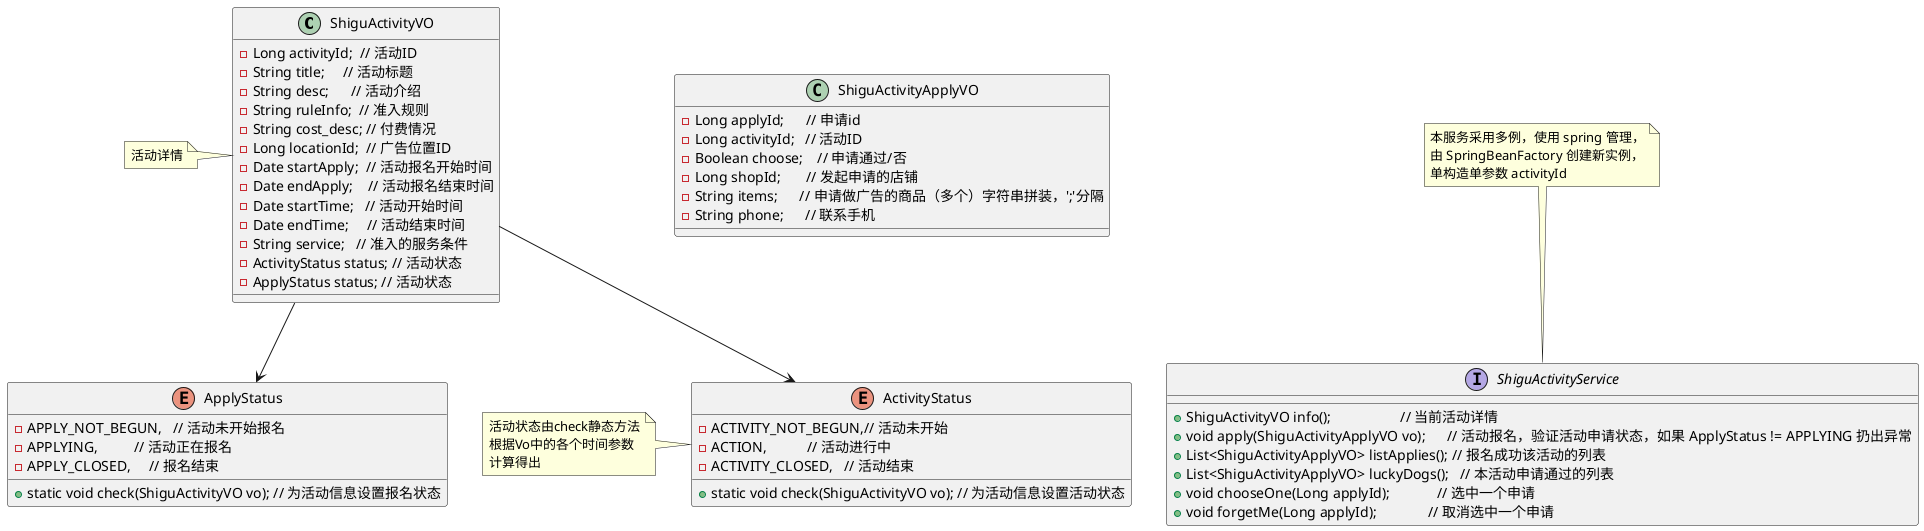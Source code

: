 @startuml
class ShiguActivityVO {
- Long activityId;  // 活动ID
- String title;     // 活动标题
- String desc;      // 活动介绍
- String ruleInfo;  // 准入规则
- String cost_desc; // 付费情况
- Long locationId;  // 广告位置ID
- Date startApply;  // 活动报名开始时间
- Date endApply;    // 活动报名结束时间
- Date startTime;   // 活动开始时间
- Date endTime;     // 活动结束时间
- String service;   // 准入的服务条件
- ActivityStatus status; // 活动状态
- ApplyStatus status; // 活动状态
}

class ShiguActivityApplyVO {
-Long applyId;      // 申请id
-Long activityId;   // 活动ID
-Boolean choose;    // 申请通过/否
-Long shopId;       // 发起申请的店铺
-String items;      // 申请做广告的商品（多个）字符串拼装，';'分隔
-String phone;      // 联系手机
}

note left of ShiguActivityVO:活动详情

enum ApplyStatus {
- APPLY_NOT_BEGUN,   // 活动未开始报名
- APPLYING,          // 活动正在报名
- APPLY_CLOSED,     // 报名结束
+ static void check(ShiguActivityVO vo); // 为活动信息设置报名状态
}

enum ActivityStatus {
- ACTIVITY_NOT_BEGUN,// 活动未开始
- ACTION,           // 活动进行中
- ACTIVITY_CLOSED,   // 活动结束

+ static void check(ShiguActivityVO vo); // 为活动信息设置活动状态
}

note left of ActivityStatus:活动状态由check静态方法\n根据Vo中的各个时间参数\n计算得出

interface ShiguActivityService {
+ ShiguActivityVO info();                   // 当前活动详情
+ void apply(ShiguActivityApplyVO vo);      // 活动报名，验证活动申请状态，如果 ApplyStatus != APPLYING 扔出异常
+ List<ShiguActivityApplyVO> listApplies(); // 报名成功该活动的列表
+ List<ShiguActivityApplyVO> luckyDogs();   // 本活动申请通过的列表
+ void chooseOne(Long applyId);             // 选中一个申请
+ void forgetMe(Long applyId);              // 取消选中一个申请
}

note top of ShiguActivityService: 本服务采用多例，使用 spring 管理，\n由 SpringBeanFactory 创建新实例，\n单构造单参数 activityId

ShiguActivityVO  -->  ApplyStatus
ShiguActivityVO  -->  ActivityStatus
@enduml